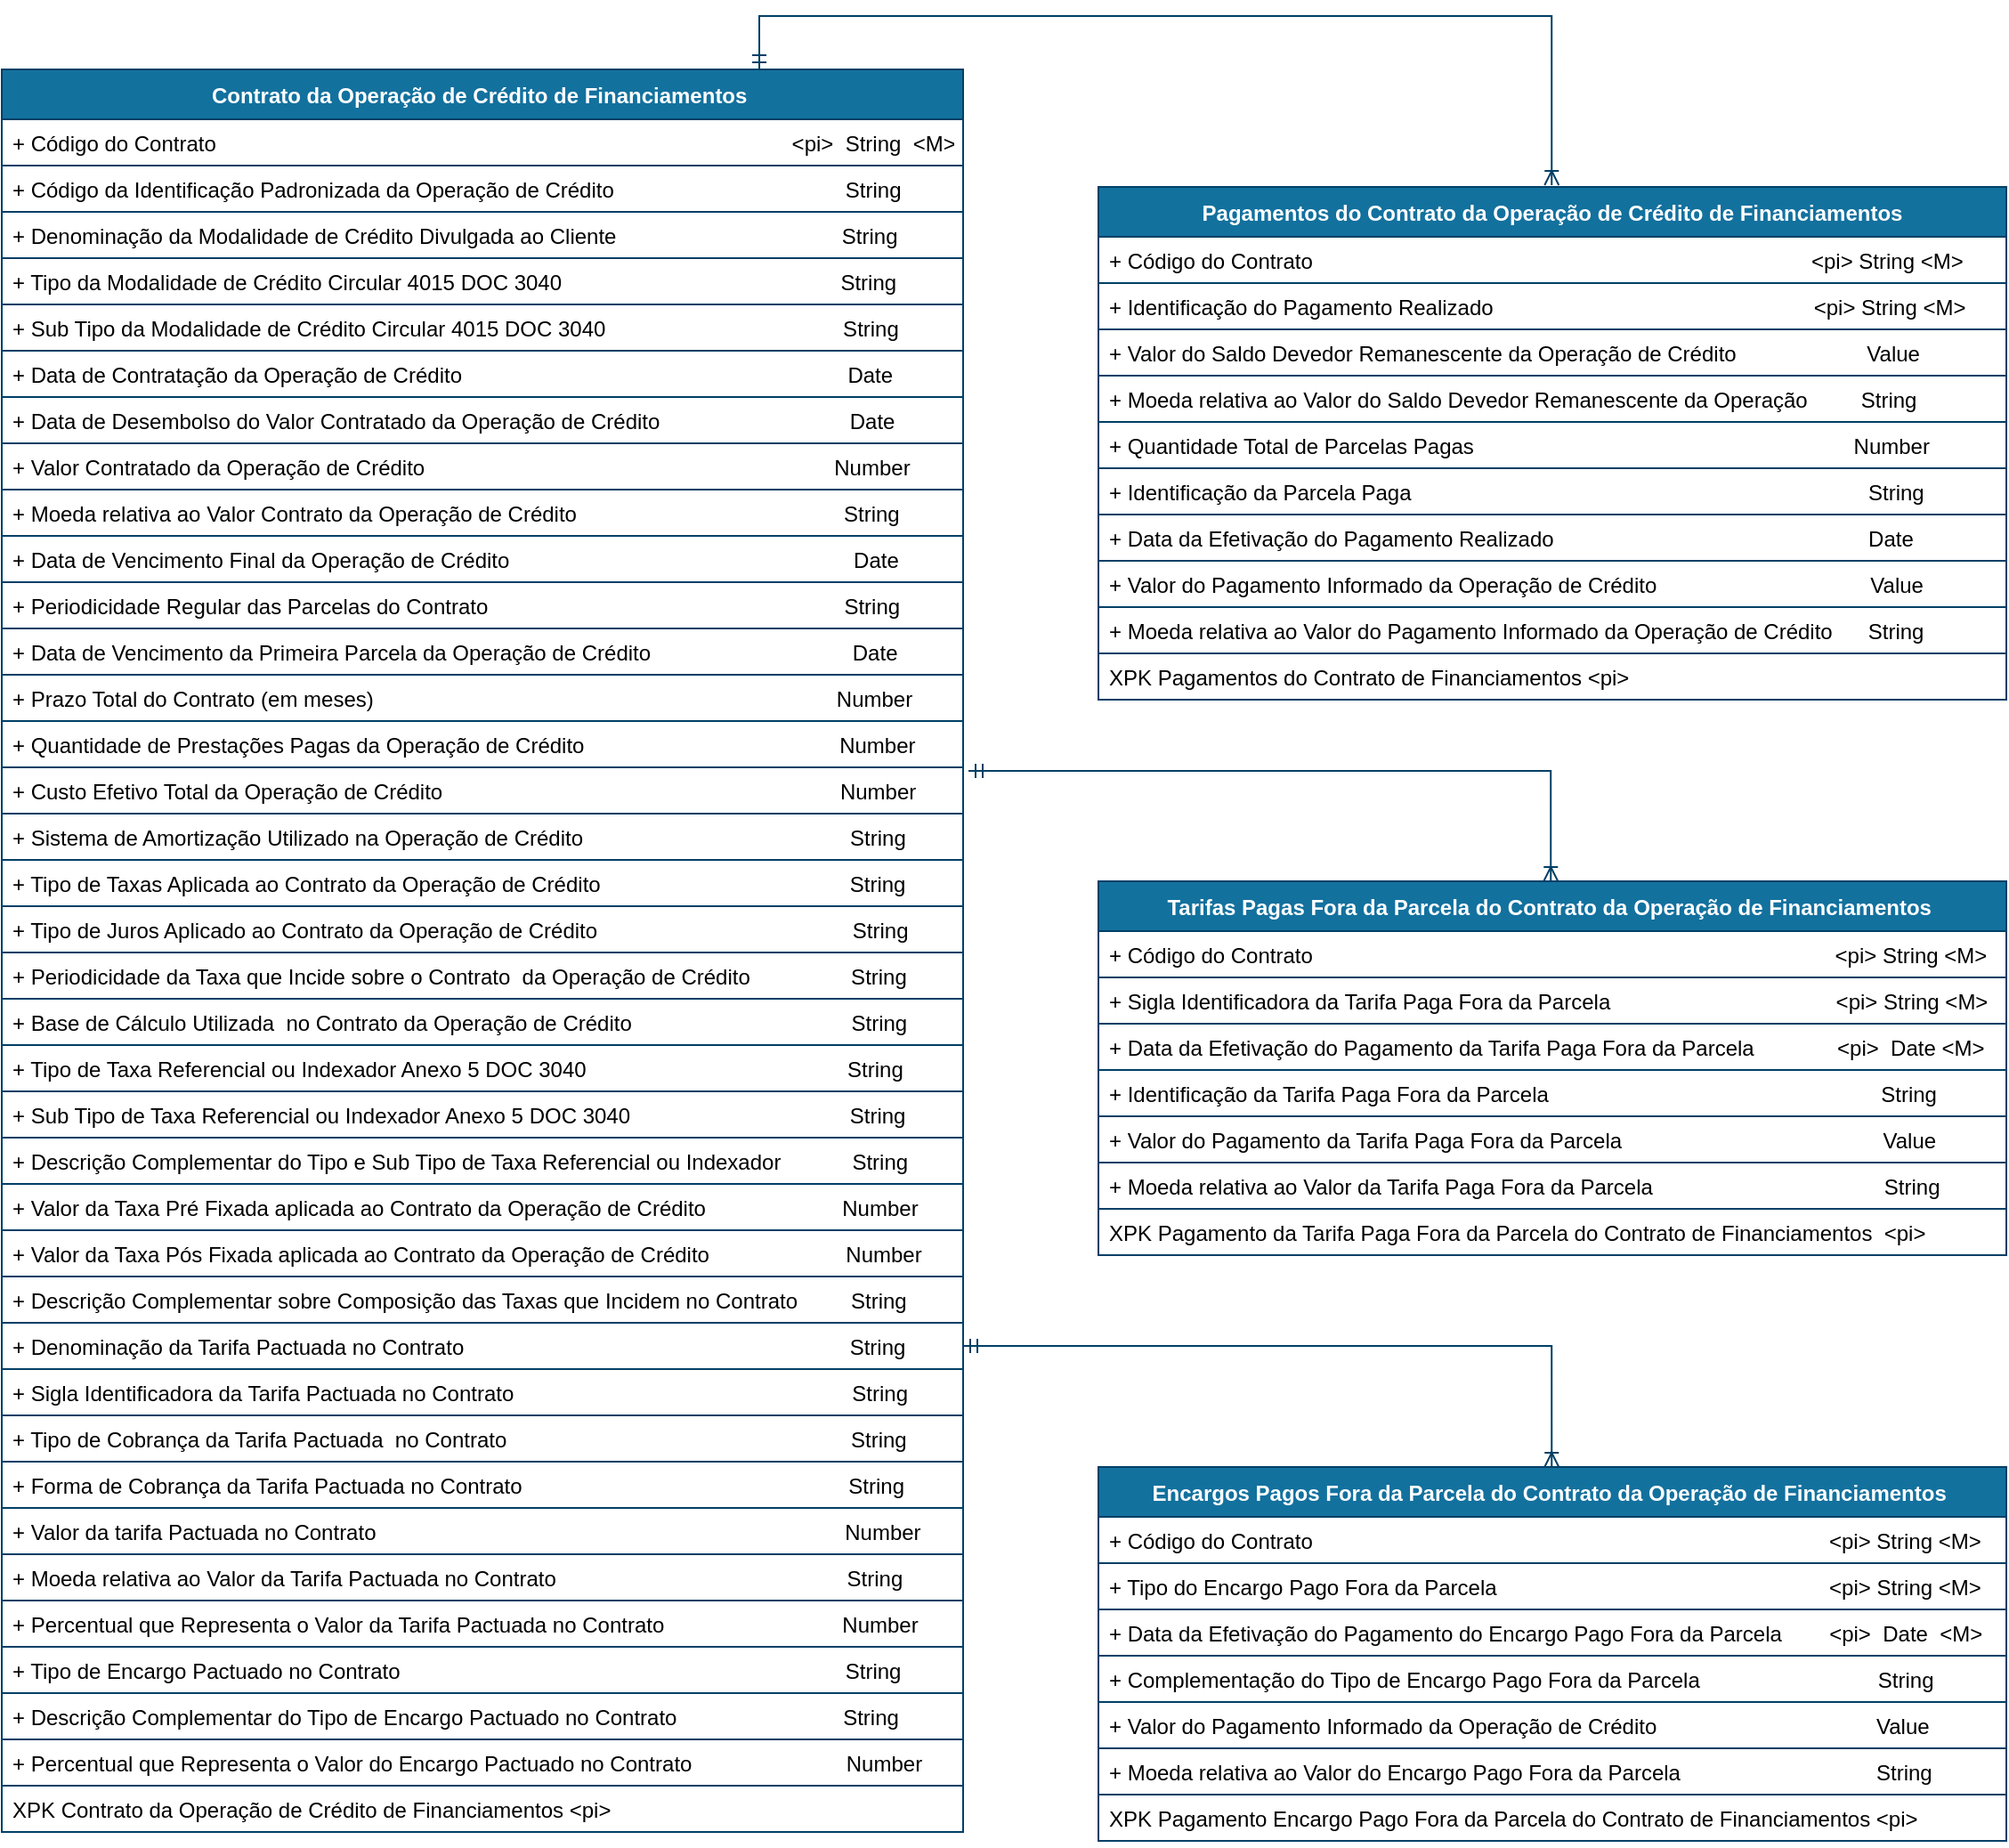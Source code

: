 <mxfile version="14.4.3" type="device"><diagram id="R2lEEEUBdFMjLlhIrx00" name="Financings_Payments"><mxGraphModel dx="3541" dy="2308" grid="1" gridSize="10" guides="1" tooltips="1" connect="1" arrows="1" fold="1" page="1" pageScale="1" pageWidth="1169" pageHeight="827" math="0" shadow="0" extFonts="Permanent Marker^https://fonts.googleapis.com/css?family=Permanent+Marker"><root><mxCell id="0"/><mxCell id="1" parent="0"/><mxCell id="N1R-gL4cE6vGFsVNWNO--109" value="" style="edgeStyle=orthogonalEdgeStyle;rounded=0;orthogonalLoop=1;jettySize=auto;html=1;startArrow=ERmandOne;startFill=0;endArrow=ERoneToMany;endFill=0;strokeColor=#003F66;" parent="1" edge="1"><mxGeometry relative="1" as="geometry"><Array as="points"><mxPoint x="-1450" y="-1206"/></Array><mxPoint x="-1777" y="-1206" as="sourcePoint"/><mxPoint x="-1449.87" y="-1144" as="targetPoint"/></mxGeometry></mxCell><mxCell id="p0ptRsjB7zbW4Zr5xb5n-2" value="Pagamentos do Contrato da Operação de Crédito de Financiamentos" style="swimlane;fontStyle=1;childLayout=stackLayout;horizontal=1;startSize=28;horizontalStack=0;resizeParent=1;resizeParentMax=0;resizeLast=0;collapsible=1;marginBottom=0;rounded=0;shadow=0;comic=0;sketch=0;align=center;html=0;autosize=1;fillColor=#13719E;strokeColor=#003F66;fontColor=#FFFFFF;" parent="1" vertex="1"><mxGeometry x="-1704" y="-1534" width="510" height="288" as="geometry"/></mxCell><mxCell id="AEocyAcWK-0cHZD7KtAE-42" value="+ Código do Contrato                                                                                    &lt;pi&gt; String &lt;M&gt;" style="text;fillColor=none;align=left;verticalAlign=top;spacingLeft=4;spacingRight=4;overflow=hidden;rotatable=0;points=[[0,0.5],[1,0.5]];portConstraint=eastwest;strokeColor=#003F66;" parent="p0ptRsjB7zbW4Zr5xb5n-2" vertex="1"><mxGeometry y="28" width="510" height="26" as="geometry"/></mxCell><mxCell id="p0ptRsjB7zbW4Zr5xb5n-8" value="+ Identificação do Pagamento Realizado                                                      &lt;pi&gt; String &lt;M&gt;" style="text;fillColor=none;align=left;verticalAlign=top;spacingLeft=4;spacingRight=4;overflow=hidden;rotatable=0;points=[[0,0.5],[1,0.5]];portConstraint=eastwest;strokeColor=#003F66;" parent="p0ptRsjB7zbW4Zr5xb5n-2" vertex="1"><mxGeometry y="54" width="510" height="26" as="geometry"/></mxCell><mxCell id="AKTEsfnDCdTXs4y5ryZj-2" value="+ Valor do Saldo Devedor Remanescente da Operação de Crédito                      Value" style="text;fillColor=none;align=left;verticalAlign=top;spacingLeft=4;spacingRight=4;overflow=hidden;rotatable=0;points=[[0,0.5],[1,0.5]];portConstraint=eastwest;strokeColor=#003F66;" parent="p0ptRsjB7zbW4Zr5xb5n-2" vertex="1"><mxGeometry y="80" width="510" height="26" as="geometry"/></mxCell><mxCell id="p0ptRsjB7zbW4Zr5xb5n-13" value="+ Moeda relativa ao Valor do Saldo Devedor Remanescente da Operação         String" style="text;fillColor=none;align=left;verticalAlign=top;spacingLeft=4;spacingRight=4;overflow=hidden;rotatable=0;points=[[0,0.5],[1,0.5]];portConstraint=eastwest;strokeColor=#003F66;" parent="p0ptRsjB7zbW4Zr5xb5n-2" vertex="1"><mxGeometry y="106" width="510" height="26" as="geometry"/></mxCell><mxCell id="p0ptRsjB7zbW4Zr5xb5n-7" value="+ Quantidade Total de Parcelas Pagas                                                                Number  " style="text;fillColor=none;align=left;verticalAlign=top;spacingLeft=4;spacingRight=4;overflow=hidden;rotatable=0;points=[[0,0.5],[1,0.5]];portConstraint=eastwest;strokeColor=#003F66;" parent="p0ptRsjB7zbW4Zr5xb5n-2" vertex="1"><mxGeometry y="132" width="510" height="26" as="geometry"/></mxCell><mxCell id="AEocyAcWK-0cHZD7KtAE-62" value="+ Identificação da Parcela Paga                                                                             String  " style="text;fillColor=none;align=left;verticalAlign=top;spacingLeft=4;spacingRight=4;overflow=hidden;rotatable=0;points=[[0,0.5],[1,0.5]];portConstraint=eastwest;strokeColor=#003F66;" parent="p0ptRsjB7zbW4Zr5xb5n-2" vertex="1"><mxGeometry y="158" width="510" height="26" as="geometry"/></mxCell><mxCell id="p0ptRsjB7zbW4Zr5xb5n-11" value="+ Data da Efetivação do Pagamento Realizado                                                     Date" style="text;fillColor=none;align=left;verticalAlign=top;spacingLeft=4;spacingRight=4;overflow=hidden;rotatable=0;points=[[0,0.5],[1,0.5]];portConstraint=eastwest;strokeColor=#003F66;" parent="p0ptRsjB7zbW4Zr5xb5n-2" vertex="1"><mxGeometry y="184" width="510" height="26" as="geometry"/></mxCell><mxCell id="p0ptRsjB7zbW4Zr5xb5n-19" value="+ Valor do Pagamento Informado da Operação de Crédito                                    Value" style="text;fillColor=none;align=left;verticalAlign=top;spacingLeft=4;spacingRight=4;overflow=hidden;rotatable=0;points=[[0,0.5],[1,0.5]];portConstraint=eastwest;strokeColor=#003F66;" parent="p0ptRsjB7zbW4Zr5xb5n-2" vertex="1"><mxGeometry y="210" width="510" height="26" as="geometry"/></mxCell><mxCell id="p0ptRsjB7zbW4Zr5xb5n-20" value="+ Moeda relativa ao Valor do Pagamento Informado da Operação de Crédito      String" style="text;fillColor=none;align=left;verticalAlign=top;spacingLeft=4;spacingRight=4;overflow=hidden;rotatable=0;points=[[0,0.5],[1,0.5]];portConstraint=eastwest;strokeColor=#003F66;" parent="p0ptRsjB7zbW4Zr5xb5n-2" vertex="1"><mxGeometry y="236" width="510" height="26" as="geometry"/></mxCell><mxCell id="p0ptRsjB7zbW4Zr5xb5n-10" value="XPK Pagamentos do Contrato de Financiamentos &lt;pi&gt;" style="text;fillColor=none;align=left;verticalAlign=top;spacingLeft=4;spacingRight=4;overflow=hidden;rotatable=0;points=[[0,0.5],[1,0.5]];portConstraint=eastwest;strokeColor=#003F66;" parent="p0ptRsjB7zbW4Zr5xb5n-2" vertex="1"><mxGeometry y="262" width="510" height="26" as="geometry"/></mxCell><mxCell id="AEocyAcWK-0cHZD7KtAE-1" value="Contrato da Operação de Crédito de Financiamentos " style="swimlane;fontStyle=1;childLayout=stackLayout;horizontal=1;startSize=28;horizontalStack=0;resizeParent=1;resizeParentMax=0;resizeLast=0;collapsible=1;marginBottom=0;rounded=0;shadow=0;comic=0;sketch=0;align=center;html=0;autosize=1;fillColor=#13719E;strokeColor=#003F66;fontColor=#FFFFFF;" parent="1" vertex="1"><mxGeometry x="-2320" y="-1600" width="540" height="990" as="geometry"/></mxCell><mxCell id="AEocyAcWK-0cHZD7KtAE-2" value="+ Código do Contrato                                                                                                 &lt;pi&gt;  String  &lt;M&gt;" style="text;fillColor=none;align=left;verticalAlign=top;spacingLeft=4;spacingRight=4;overflow=hidden;rotatable=0;points=[[0,0.5],[1,0.5]];portConstraint=eastwest;strokeColor=#003F66;" parent="AEocyAcWK-0cHZD7KtAE-1" vertex="1"><mxGeometry y="28" width="540" height="26" as="geometry"/></mxCell><mxCell id="AEocyAcWK-0cHZD7KtAE-3" value="+ Código da Identificação Padronizada da Operação de Crédito                                       String      " style="text;fillColor=none;align=left;verticalAlign=top;spacingLeft=4;spacingRight=4;overflow=hidden;rotatable=0;points=[[0,0.5],[1,0.5]];portConstraint=eastwest;strokeColor=#003F66;" parent="AEocyAcWK-0cHZD7KtAE-1" vertex="1"><mxGeometry y="54" width="540" height="26" as="geometry"/></mxCell><mxCell id="AEocyAcWK-0cHZD7KtAE-4" value="+ Denominação da Modalidade de Crédito Divulgada ao Cliente                                      String" style="text;fillColor=none;align=left;verticalAlign=top;spacingLeft=4;spacingRight=4;overflow=hidden;rotatable=0;points=[[0,0.5],[1,0.5]];portConstraint=eastwest;strokeColor=#003F66;" parent="AEocyAcWK-0cHZD7KtAE-1" vertex="1"><mxGeometry y="80" width="540" height="26" as="geometry"/></mxCell><mxCell id="AEocyAcWK-0cHZD7KtAE-5" value="+ Tipo da Modalidade de Crédito Circular 4015 DOC 3040                                               String" style="text;fillColor=none;align=left;verticalAlign=top;spacingLeft=4;spacingRight=4;overflow=hidden;rotatable=0;points=[[0,0.5],[1,0.5]];portConstraint=eastwest;strokeColor=#003F66;" parent="AEocyAcWK-0cHZD7KtAE-1" vertex="1"><mxGeometry y="106" width="540" height="26" as="geometry"/></mxCell><mxCell id="AEocyAcWK-0cHZD7KtAE-6" value="+ Sub Tipo da Modalidade de Crédito Circular 4015 DOC 3040                                        String" style="text;fillColor=none;align=left;verticalAlign=top;spacingLeft=4;spacingRight=4;overflow=hidden;rotatable=0;points=[[0,0.5],[1,0.5]];portConstraint=eastwest;strokeColor=#003F66;" parent="AEocyAcWK-0cHZD7KtAE-1" vertex="1"><mxGeometry y="132" width="540" height="26" as="geometry"/></mxCell><mxCell id="AEocyAcWK-0cHZD7KtAE-7" value="+ Data de Contratação da Operação de Crédito                                                                 Date" style="text;fillColor=none;align=left;verticalAlign=top;spacingLeft=4;spacingRight=4;overflow=hidden;rotatable=0;points=[[0,0.5],[1,0.5]];portConstraint=eastwest;strokeColor=#003F66;" parent="AEocyAcWK-0cHZD7KtAE-1" vertex="1"><mxGeometry y="158" width="540" height="26" as="geometry"/></mxCell><mxCell id="AEocyAcWK-0cHZD7KtAE-8" value="+ Data de Desembolso do Valor Contratado da Operação de Crédito                                Date" style="text;fillColor=none;align=left;verticalAlign=top;spacingLeft=4;spacingRight=4;overflow=hidden;rotatable=0;points=[[0,0.5],[1,0.5]];portConstraint=eastwest;strokeColor=#003F66;" parent="AEocyAcWK-0cHZD7KtAE-1" vertex="1"><mxGeometry y="184" width="540" height="26" as="geometry"/></mxCell><mxCell id="AEocyAcWK-0cHZD7KtAE-9" value="+ Valor Contratado da Operação de Crédito                                                                     Number" style="text;fillColor=none;align=left;verticalAlign=top;spacingLeft=4;spacingRight=4;overflow=hidden;rotatable=0;points=[[0,0.5],[1,0.5]];portConstraint=eastwest;strokeColor=#003F66;" parent="AEocyAcWK-0cHZD7KtAE-1" vertex="1"><mxGeometry y="210" width="540" height="26" as="geometry"/></mxCell><mxCell id="AEocyAcWK-0cHZD7KtAE-10" value="+ Moeda relativa ao Valor Contrato da Operação de Crédito                                             String" style="text;fillColor=none;align=left;verticalAlign=top;spacingLeft=4;spacingRight=4;overflow=hidden;rotatable=0;points=[[0,0.5],[1,0.5]];portConstraint=eastwest;strokeColor=#003F66;" parent="AEocyAcWK-0cHZD7KtAE-1" vertex="1"><mxGeometry y="236" width="540" height="26" as="geometry"/></mxCell><mxCell id="AEocyAcWK-0cHZD7KtAE-11" value="+ Data de Vencimento Final da Operação de Crédito                                                          Date" style="text;fillColor=none;align=left;verticalAlign=top;spacingLeft=4;spacingRight=4;overflow=hidden;rotatable=0;points=[[0,0.5],[1,0.5]];portConstraint=eastwest;strokeColor=#003F66;" parent="AEocyAcWK-0cHZD7KtAE-1" vertex="1"><mxGeometry y="262" width="540" height="26" as="geometry"/></mxCell><mxCell id="AEocyAcWK-0cHZD7KtAE-12" value="+ Periodicidade Regular das Parcelas do Contrato                                                            String" style="text;fillColor=none;align=left;verticalAlign=top;spacingLeft=4;spacingRight=4;overflow=hidden;rotatable=0;points=[[0,0.5],[1,0.5]];portConstraint=eastwest;strokeColor=#003F66;" parent="AEocyAcWK-0cHZD7KtAE-1" vertex="1"><mxGeometry y="288" width="540" height="26" as="geometry"/></mxCell><mxCell id="AEocyAcWK-0cHZD7KtAE-13" value="+ Data de Vencimento da Primeira Parcela da Operação de Crédito                                  Date" style="text;fillColor=none;align=left;verticalAlign=top;spacingLeft=4;spacingRight=4;overflow=hidden;rotatable=0;points=[[0,0.5],[1,0.5]];portConstraint=eastwest;strokeColor=#003F66;" parent="AEocyAcWK-0cHZD7KtAE-1" vertex="1"><mxGeometry y="314" width="540" height="26" as="geometry"/></mxCell><mxCell id="AEocyAcWK-0cHZD7KtAE-14" value="+ Prazo Total do Contrato (em meses)                                                                              Number  " style="text;fillColor=none;align=left;verticalAlign=top;spacingLeft=4;spacingRight=4;overflow=hidden;rotatable=0;points=[[0,0.5],[1,0.5]];portConstraint=eastwest;strokeColor=#003F66;" parent="AEocyAcWK-0cHZD7KtAE-1" vertex="1"><mxGeometry y="340" width="540" height="26" as="geometry"/></mxCell><mxCell id="AEocyAcWK-0cHZD7KtAE-15" value="+ Quantidade de Prestações Pagas da Operação de Crédito                                           Number  " style="text;fillColor=none;align=left;verticalAlign=top;spacingLeft=4;spacingRight=4;overflow=hidden;rotatable=0;points=[[0,0.5],[1,0.5]];portConstraint=eastwest;strokeColor=#003F66;" parent="AEocyAcWK-0cHZD7KtAE-1" vertex="1"><mxGeometry y="366" width="540" height="26" as="geometry"/></mxCell><mxCell id="AEocyAcWK-0cHZD7KtAE-16" value="+ Custo Efetivo Total da Operação de Crédito                                                                   Number" style="text;fillColor=none;align=left;verticalAlign=top;spacingLeft=4;spacingRight=4;overflow=hidden;rotatable=0;points=[[0,0.5],[1,0.5]];portConstraint=eastwest;strokeColor=#003F66;" parent="AEocyAcWK-0cHZD7KtAE-1" vertex="1"><mxGeometry y="392" width="540" height="26" as="geometry"/></mxCell><mxCell id="AEocyAcWK-0cHZD7KtAE-17" value="+ Sistema de Amortização Utilizado na Operação de Crédito                                             String" style="text;fillColor=none;align=left;verticalAlign=top;spacingLeft=4;spacingRight=4;overflow=hidden;rotatable=0;points=[[0,0.5],[1,0.5]];portConstraint=eastwest;strokeColor=#003F66;" parent="AEocyAcWK-0cHZD7KtAE-1" vertex="1"><mxGeometry y="418" width="540" height="26" as="geometry"/></mxCell><mxCell id="AEocyAcWK-0cHZD7KtAE-18" value="+ Tipo de Taxas Aplicada ao Contrato da Operação de Crédito                                          String" style="text;fillColor=none;align=left;verticalAlign=top;spacingLeft=4;spacingRight=4;overflow=hidden;rotatable=0;points=[[0,0.5],[1,0.5]];portConstraint=eastwest;strokeColor=#003F66;" parent="AEocyAcWK-0cHZD7KtAE-1" vertex="1"><mxGeometry y="444" width="540" height="26" as="geometry"/></mxCell><mxCell id="AEocyAcWK-0cHZD7KtAE-19" value="+ Tipo de Juros Aplicado ao Contrato da Operação de Crédito                                           String" style="text;fillColor=none;align=left;verticalAlign=top;spacingLeft=4;spacingRight=4;overflow=hidden;rotatable=0;points=[[0,0.5],[1,0.5]];portConstraint=eastwest;strokeColor=#003F66;" parent="AEocyAcWK-0cHZD7KtAE-1" vertex="1"><mxGeometry y="470" width="540" height="26" as="geometry"/></mxCell><mxCell id="AEocyAcWK-0cHZD7KtAE-20" value="+ Periodicidade da Taxa que Incide sobre o Contrato  da Operação de Crédito                 String" style="text;fillColor=none;align=left;verticalAlign=top;spacingLeft=4;spacingRight=4;overflow=hidden;rotatable=0;points=[[0,0.5],[1,0.5]];portConstraint=eastwest;strokeColor=#003F66;" parent="AEocyAcWK-0cHZD7KtAE-1" vertex="1"><mxGeometry y="496" width="540" height="26" as="geometry"/></mxCell><mxCell id="AEocyAcWK-0cHZD7KtAE-21" value="+ Base de Cálculo Utilizada  no Contrato da Operação de Crédito                                     String" style="text;fillColor=none;align=left;verticalAlign=top;spacingLeft=4;spacingRight=4;overflow=hidden;rotatable=0;points=[[0,0.5],[1,0.5]];portConstraint=eastwest;strokeColor=#003F66;" parent="AEocyAcWK-0cHZD7KtAE-1" vertex="1"><mxGeometry y="522" width="540" height="26" as="geometry"/></mxCell><mxCell id="AEocyAcWK-0cHZD7KtAE-22" value="+ Tipo de Taxa Referencial ou Indexador Anexo 5 DOC 3040                                            String" style="text;fillColor=none;align=left;verticalAlign=top;spacingLeft=4;spacingRight=4;overflow=hidden;rotatable=0;points=[[0,0.5],[1,0.5]];portConstraint=eastwest;strokeColor=#003F66;" parent="AEocyAcWK-0cHZD7KtAE-1" vertex="1"><mxGeometry y="548" width="540" height="26" as="geometry"/></mxCell><mxCell id="AEocyAcWK-0cHZD7KtAE-23" value="+ Sub Tipo de Taxa Referencial ou Indexador Anexo 5 DOC 3040                                     String" style="text;fillColor=none;align=left;verticalAlign=top;spacingLeft=4;spacingRight=4;overflow=hidden;rotatable=0;points=[[0,0.5],[1,0.5]];portConstraint=eastwest;strokeColor=#003F66;" parent="AEocyAcWK-0cHZD7KtAE-1" vertex="1"><mxGeometry y="574" width="540" height="26" as="geometry"/></mxCell><mxCell id="AEocyAcWK-0cHZD7KtAE-24" value="+ Descrição Complementar do Tipo e Sub Tipo de Taxa Referencial ou Indexador            String  " style="text;fillColor=none;align=left;verticalAlign=top;spacingLeft=4;spacingRight=4;overflow=hidden;rotatable=0;points=[[0,0.5],[1,0.5]];portConstraint=eastwest;strokeColor=#003F66;" parent="AEocyAcWK-0cHZD7KtAE-1" vertex="1"><mxGeometry y="600" width="540" height="26" as="geometry"/></mxCell><mxCell id="AEocyAcWK-0cHZD7KtAE-25" value="+ Valor da Taxa Pré Fixada aplicada ao Contrato da Operação de Crédito                       Number" style="text;fillColor=none;align=left;verticalAlign=top;spacingLeft=4;spacingRight=4;overflow=hidden;rotatable=0;points=[[0,0.5],[1,0.5]];portConstraint=eastwest;strokeColor=#003F66;" parent="AEocyAcWK-0cHZD7KtAE-1" vertex="1"><mxGeometry y="626" width="540" height="26" as="geometry"/></mxCell><mxCell id="AEocyAcWK-0cHZD7KtAE-26" value="+ Valor da Taxa Pós Fixada aplicada ao Contrato da Operação de Crédito                       Number" style="text;fillColor=none;align=left;verticalAlign=top;spacingLeft=4;spacingRight=4;overflow=hidden;rotatable=0;points=[[0,0.5],[1,0.5]];portConstraint=eastwest;strokeColor=#003F66;" parent="AEocyAcWK-0cHZD7KtAE-1" vertex="1"><mxGeometry y="652" width="540" height="26" as="geometry"/></mxCell><mxCell id="AEocyAcWK-0cHZD7KtAE-27" value="+ Descrição Complementar sobre Composição das Taxas que Incidem no Contrato         String" style="text;fillColor=none;align=left;verticalAlign=top;spacingLeft=4;spacingRight=4;overflow=hidden;rotatable=0;points=[[0,0.5],[1,0.5]];portConstraint=eastwest;strokeColor=#003F66;" parent="AEocyAcWK-0cHZD7KtAE-1" vertex="1"><mxGeometry y="678" width="540" height="26" as="geometry"/></mxCell><mxCell id="AEocyAcWK-0cHZD7KtAE-28" value="+ Denominação da Tarifa Pactuada no Contrato                                                                 String" style="text;fillColor=none;align=left;verticalAlign=top;spacingLeft=4;spacingRight=4;overflow=hidden;rotatable=0;points=[[0,0.5],[1,0.5]];portConstraint=eastwest;strokeColor=#003F66;" parent="AEocyAcWK-0cHZD7KtAE-1" vertex="1"><mxGeometry y="704" width="540" height="26" as="geometry"/></mxCell><mxCell id="AEocyAcWK-0cHZD7KtAE-29" value="+ Sigla Identificadora da Tarifa Pactuada no Contrato                                                         String" style="text;fillColor=none;align=left;verticalAlign=top;spacingLeft=4;spacingRight=4;overflow=hidden;rotatable=0;points=[[0,0.5],[1,0.5]];portConstraint=eastwest;strokeColor=#003F66;" parent="AEocyAcWK-0cHZD7KtAE-1" vertex="1"><mxGeometry y="730" width="540" height="26" as="geometry"/></mxCell><mxCell id="AEocyAcWK-0cHZD7KtAE-30" value="+ Tipo de Cobrança da Tarifa Pactuada  no Contrato                                                          String" style="text;fillColor=none;align=left;verticalAlign=top;spacingLeft=4;spacingRight=4;overflow=hidden;rotatable=0;points=[[0,0.5],[1,0.5]];portConstraint=eastwest;strokeColor=#003F66;" parent="AEocyAcWK-0cHZD7KtAE-1" vertex="1"><mxGeometry y="756" width="540" height="26" as="geometry"/></mxCell><mxCell id="AEocyAcWK-0cHZD7KtAE-31" value="+ Forma de Cobrança da Tarifa Pactuada no Contrato                                                       String" style="text;fillColor=none;align=left;verticalAlign=top;spacingLeft=4;spacingRight=4;overflow=hidden;rotatable=0;points=[[0,0.5],[1,0.5]];portConstraint=eastwest;strokeColor=#003F66;" parent="AEocyAcWK-0cHZD7KtAE-1" vertex="1"><mxGeometry y="782" width="540" height="26" as="geometry"/></mxCell><mxCell id="AEocyAcWK-0cHZD7KtAE-32" value="+ Valor da tarifa Pactuada no Contrato                                                                               Number" style="text;fillColor=none;align=left;verticalAlign=top;spacingLeft=4;spacingRight=4;overflow=hidden;rotatable=0;points=[[0,0.5],[1,0.5]];portConstraint=eastwest;strokeColor=#003F66;" parent="AEocyAcWK-0cHZD7KtAE-1" vertex="1"><mxGeometry y="808" width="540" height="26" as="geometry"/></mxCell><mxCell id="AEocyAcWK-0cHZD7KtAE-33" value="+ Moeda relativa ao Valor da Tarifa Pactuada no Contrato                                                 String" style="text;fillColor=none;align=left;verticalAlign=top;spacingLeft=4;spacingRight=4;overflow=hidden;rotatable=0;points=[[0,0.5],[1,0.5]];portConstraint=eastwest;strokeColor=#003F66;" parent="AEocyAcWK-0cHZD7KtAE-1" vertex="1"><mxGeometry y="834" width="540" height="26" as="geometry"/></mxCell><mxCell id="AEocyAcWK-0cHZD7KtAE-34" value="+ Percentual que Representa o Valor da Tarifa Pactuada no Contrato                              Number" style="text;fillColor=none;align=left;verticalAlign=top;spacingLeft=4;spacingRight=4;overflow=hidden;rotatable=0;points=[[0,0.5],[1,0.5]];portConstraint=eastwest;strokeColor=#003F66;" parent="AEocyAcWK-0cHZD7KtAE-1" vertex="1"><mxGeometry y="860" width="540" height="26" as="geometry"/></mxCell><mxCell id="AEocyAcWK-0cHZD7KtAE-35" value="+ Tipo de Encargo Pactuado no Contrato                                                                           String" style="text;fillColor=none;align=left;verticalAlign=top;spacingLeft=4;spacingRight=4;overflow=hidden;rotatable=0;points=[[0,0.5],[1,0.5]];portConstraint=eastwest;strokeColor=#003F66;" parent="AEocyAcWK-0cHZD7KtAE-1" vertex="1"><mxGeometry y="886" width="540" height="26" as="geometry"/></mxCell><mxCell id="AEocyAcWK-0cHZD7KtAE-36" value="+ Descrição Complementar do Tipo de Encargo Pactuado no Contrato                            String" style="text;fillColor=none;align=left;verticalAlign=top;spacingLeft=4;spacingRight=4;overflow=hidden;rotatable=0;points=[[0,0.5],[1,0.5]];portConstraint=eastwest;strokeColor=#003F66;" parent="AEocyAcWK-0cHZD7KtAE-1" vertex="1"><mxGeometry y="912" width="540" height="26" as="geometry"/></mxCell><mxCell id="AEocyAcWK-0cHZD7KtAE-37" value="+ Percentual que Representa o Valor do Encargo Pactuado no Contrato                          Number" style="text;fillColor=none;align=left;verticalAlign=top;spacingLeft=4;spacingRight=4;overflow=hidden;rotatable=0;points=[[0,0.5],[1,0.5]];portConstraint=eastwest;strokeColor=#003F66;" parent="AEocyAcWK-0cHZD7KtAE-1" vertex="1"><mxGeometry y="938" width="540" height="26" as="geometry"/></mxCell><mxCell id="AEocyAcWK-0cHZD7KtAE-39" value="XPK Contrato da Operação de Crédito de Financiamentos &lt;pi&gt;" style="text;fillColor=none;align=left;verticalAlign=top;spacingLeft=4;spacingRight=4;overflow=hidden;rotatable=0;points=[[0,0.5],[1,0.5]];portConstraint=eastwest;strokeColor=#003F66;" parent="AEocyAcWK-0cHZD7KtAE-1" vertex="1"><mxGeometry y="964" width="540" height="26" as="geometry"/></mxCell><mxCell id="AEocyAcWK-0cHZD7KtAE-43" value="Tarifas Pagas Fora da Parcela do Contrato da Operação de Financiamentos " style="swimlane;fontStyle=1;childLayout=stackLayout;horizontal=1;startSize=28;horizontalStack=0;resizeParent=1;resizeParentMax=0;resizeLast=0;collapsible=1;marginBottom=0;rounded=0;shadow=0;comic=0;sketch=0;align=center;html=0;autosize=1;fillColor=#13719E;strokeColor=#003F66;fontColor=#FFFFFF;" parent="1" vertex="1"><mxGeometry x="-1704" y="-1144" width="510" height="210" as="geometry"/></mxCell><mxCell id="AEocyAcWK-0cHZD7KtAE-68" value="+ Código do Contrato                                                                                        &lt;pi&gt; String &lt;M&gt;" style="text;fillColor=none;align=left;verticalAlign=top;spacingLeft=4;spacingRight=4;overflow=hidden;rotatable=0;points=[[0,0.5],[1,0.5]];portConstraint=eastwest;strokeColor=#003F66;" parent="AEocyAcWK-0cHZD7KtAE-43" vertex="1"><mxGeometry y="28" width="510" height="26" as="geometry"/></mxCell><mxCell id="AEocyAcWK-0cHZD7KtAE-56" value="+ Sigla Identificadora da Tarifa Paga Fora da Parcela                                      &lt;pi&gt; String &lt;M&gt;&#10;         " style="text;fillColor=none;align=left;verticalAlign=top;spacingLeft=4;spacingRight=4;overflow=hidden;rotatable=0;points=[[0,0.5],[1,0.5]];portConstraint=eastwest;strokeColor=#003F66;" parent="AEocyAcWK-0cHZD7KtAE-43" vertex="1"><mxGeometry y="54" width="510" height="26" as="geometry"/></mxCell><mxCell id="AEocyAcWK-0cHZD7KtAE-45" value="+ Data da Efetivação do Pagamento da Tarifa Paga Fora da Parcela              &lt;pi&gt;  Date &lt;M&gt;" style="text;fillColor=none;align=left;verticalAlign=top;spacingLeft=4;spacingRight=4;overflow=hidden;rotatable=0;points=[[0,0.5],[1,0.5]];portConstraint=eastwest;strokeColor=#003F66;" parent="AEocyAcWK-0cHZD7KtAE-43" vertex="1"><mxGeometry y="80" width="510" height="26" as="geometry"/></mxCell><mxCell id="AEocyAcWK-0cHZD7KtAE-96" value="+ Identificação da Tarifa Paga Fora da Parcela                                                        String  " style="text;fillColor=none;align=left;verticalAlign=top;spacingLeft=4;spacingRight=4;overflow=hidden;rotatable=0;points=[[0,0.5],[1,0.5]];portConstraint=eastwest;strokeColor=#003F66;" parent="AEocyAcWK-0cHZD7KtAE-43" vertex="1"><mxGeometry y="106" width="510" height="26" as="geometry"/></mxCell><mxCell id="AEocyAcWK-0cHZD7KtAE-59" value="+ Valor do Pagamento da Tarifa Paga Fora da Parcela                                            Value" style="text;fillColor=none;align=left;verticalAlign=top;spacingLeft=4;spacingRight=4;overflow=hidden;rotatable=0;points=[[0,0.5],[1,0.5]];portConstraint=eastwest;strokeColor=#003F66;" parent="AEocyAcWK-0cHZD7KtAE-43" vertex="1"><mxGeometry y="132" width="510" height="26" as="geometry"/></mxCell><mxCell id="AEocyAcWK-0cHZD7KtAE-52" value="+ Moeda relativa ao Valor da Tarifa Paga Fora da Parcela                                       String" style="text;fillColor=none;align=left;verticalAlign=top;spacingLeft=4;spacingRight=4;overflow=hidden;rotatable=0;points=[[0,0.5],[1,0.5]];portConstraint=eastwest;strokeColor=#003F66;" parent="AEocyAcWK-0cHZD7KtAE-43" vertex="1"><mxGeometry y="158" width="510" height="26" as="geometry"/></mxCell><mxCell id="AEocyAcWK-0cHZD7KtAE-61" value="XPK Pagamento da Tarifa Paga Fora da Parcela do Contrato de Financiamentos  &lt;pi&gt;" style="text;fillColor=none;align=left;verticalAlign=top;spacingLeft=4;spacingRight=4;overflow=hidden;rotatable=0;points=[[0,0.5],[1,0.5]];portConstraint=eastwest;strokeColor=#003F66;" parent="AEocyAcWK-0cHZD7KtAE-43" vertex="1"><mxGeometry y="184" width="510" height="26" as="geometry"/></mxCell><mxCell id="AEocyAcWK-0cHZD7KtAE-89" value="Encargos Pagos Fora da Parcela do Contrato da Operação de Financiamentos " style="swimlane;fontStyle=1;childLayout=stackLayout;horizontal=1;startSize=28;horizontalStack=0;resizeParent=1;resizeParentMax=0;resizeLast=0;collapsible=1;marginBottom=0;rounded=0;shadow=0;comic=0;sketch=0;align=center;html=0;autosize=1;fillColor=#13719E;strokeColor=#003F66;fontColor=#FFFFFF;" parent="1" vertex="1"><mxGeometry x="-1704" y="-815" width="510" height="210" as="geometry"/></mxCell><mxCell id="AEocyAcWK-0cHZD7KtAE-90" value="+ Código do Contrato                                                                                       &lt;pi&gt; String &lt;M&gt;" style="text;fillColor=none;align=left;verticalAlign=top;spacingLeft=4;spacingRight=4;overflow=hidden;rotatable=0;points=[[0,0.5],[1,0.5]];portConstraint=eastwest;strokeColor=#003F66;" parent="AEocyAcWK-0cHZD7KtAE-89" vertex="1"><mxGeometry y="28" width="510" height="26" as="geometry"/></mxCell><mxCell id="AEocyAcWK-0cHZD7KtAE-91" value="+ Tipo do Encargo Pago Fora da Parcela                                                        &lt;pi&gt; String &lt;M&gt;" style="text;fillColor=none;align=left;verticalAlign=top;spacingLeft=4;spacingRight=4;overflow=hidden;rotatable=0;points=[[0,0.5],[1,0.5]];portConstraint=eastwest;strokeColor=#003F66;" parent="AEocyAcWK-0cHZD7KtAE-89" vertex="1"><mxGeometry y="54" width="510" height="26" as="geometry"/></mxCell><mxCell id="AEocyAcWK-0cHZD7KtAE-92" value="+ Data da Efetivação do Pagamento do Encargo Pago Fora da Parcela        &lt;pi&gt;  Date  &lt;M&gt;" style="text;fillColor=none;align=left;verticalAlign=top;spacingLeft=4;spacingRight=4;overflow=hidden;rotatable=0;points=[[0,0.5],[1,0.5]];portConstraint=eastwest;strokeColor=#003F66;" parent="AEocyAcWK-0cHZD7KtAE-89" vertex="1"><mxGeometry y="80" width="510" height="26" as="geometry"/></mxCell><mxCell id="AEocyAcWK-0cHZD7KtAE-97" value="+ Complementação do Tipo de Encargo Pago Fora da Parcela                              String  " style="text;fillColor=none;align=left;verticalAlign=top;spacingLeft=4;spacingRight=4;overflow=hidden;rotatable=0;points=[[0,0.5],[1,0.5]];portConstraint=eastwest;strokeColor=#003F66;" parent="AEocyAcWK-0cHZD7KtAE-89" vertex="1"><mxGeometry y="106" width="510" height="26" as="geometry"/></mxCell><mxCell id="AEocyAcWK-0cHZD7KtAE-93" value="+ Valor do Pagamento Informado da Operação de Crédito                                     Value" style="text;fillColor=none;align=left;verticalAlign=top;spacingLeft=4;spacingRight=4;overflow=hidden;rotatable=0;points=[[0,0.5],[1,0.5]];portConstraint=eastwest;strokeColor=#003F66;" parent="AEocyAcWK-0cHZD7KtAE-89" vertex="1"><mxGeometry y="132" width="510" height="26" as="geometry"/></mxCell><mxCell id="AEocyAcWK-0cHZD7KtAE-94" value="+ Moeda relativa ao Valor do Encargo Pago Fora da Parcela                                 String" style="text;fillColor=none;align=left;verticalAlign=top;spacingLeft=4;spacingRight=4;overflow=hidden;rotatable=0;points=[[0,0.5],[1,0.5]];portConstraint=eastwest;strokeColor=#003F66;" parent="AEocyAcWK-0cHZD7KtAE-89" vertex="1"><mxGeometry y="158" width="510" height="26" as="geometry"/></mxCell><mxCell id="AEocyAcWK-0cHZD7KtAE-95" value="XPK Pagamento Encargo Pago Fora da Parcela do Contrato de Financiamentos &lt;pi&gt;" style="text;fillColor=none;align=left;verticalAlign=top;spacingLeft=4;spacingRight=4;overflow=hidden;rotatable=0;points=[[0,0.5],[1,0.5]];portConstraint=eastwest;strokeColor=#003F66;" parent="AEocyAcWK-0cHZD7KtAE-89" vertex="1"><mxGeometry y="184" width="510" height="26" as="geometry"/></mxCell><mxCell id="AEocyAcWK-0cHZD7KtAE-98" value="" style="edgeStyle=orthogonalEdgeStyle;rounded=0;orthogonalLoop=1;jettySize=auto;html=1;startArrow=ERmandOne;startFill=0;endArrow=ERoneToMany;endFill=0;strokeColor=#003F66;exitX=1;exitY=0.5;exitDx=0;exitDy=0;" parent="1" source="AEocyAcWK-0cHZD7KtAE-28" edge="1"><mxGeometry relative="1" as="geometry"><Array as="points"><mxPoint x="-1449" y="-883"/></Array><mxPoint x="-1770" y="-880" as="sourcePoint"/><mxPoint x="-1449.37" y="-815" as="targetPoint"/></mxGeometry></mxCell><mxCell id="AEocyAcWK-0cHZD7KtAE-99" value="" style="edgeStyle=orthogonalEdgeStyle;rounded=0;orthogonalLoop=1;jettySize=auto;html=1;startArrow=ERmandOne;startFill=0;endArrow=ERoneToMany;endFill=0;strokeColor=#003F66;exitX=0.788;exitY=0;exitDx=0;exitDy=0;exitPerimeter=0;" parent="1" source="AEocyAcWK-0cHZD7KtAE-1" edge="1"><mxGeometry relative="1" as="geometry"><Array as="points"><mxPoint x="-1894" y="-1630"/><mxPoint x="-1449" y="-1630"/></Array><mxPoint x="-1449.47" y="-1635" as="sourcePoint"/><mxPoint x="-1449.37" y="-1535" as="targetPoint"/></mxGeometry></mxCell></root></mxGraphModel></diagram></mxfile>